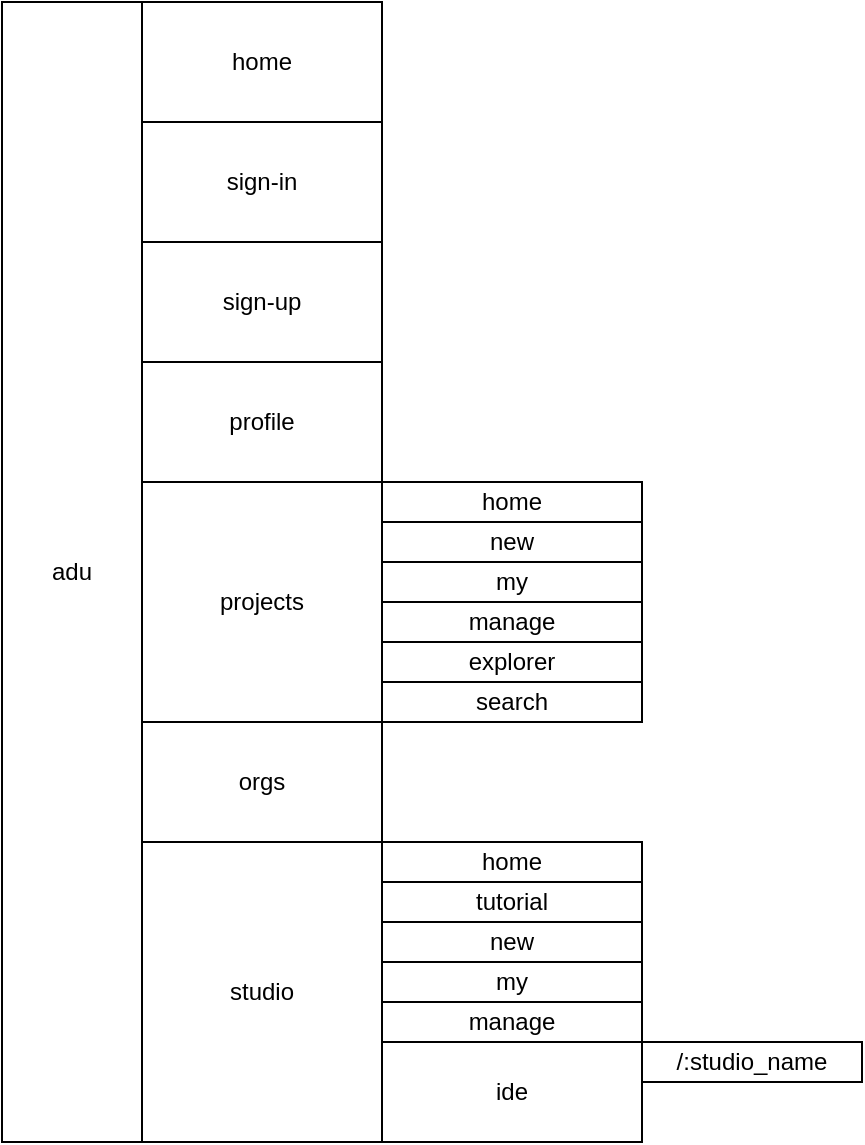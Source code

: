 <mxfile version="16.2.4" type="device"><diagram id="1v1XK2dPNurgJQ1tQ7LV" name="Page-1"><mxGraphModel dx="1422" dy="800" grid="1" gridSize="10" guides="1" tooltips="1" connect="1" arrows="1" fold="1" page="1" pageScale="1" pageWidth="850" pageHeight="1100" math="0" shadow="0"><root><mxCell id="0"/><mxCell id="1" parent="0"/><mxCell id="2ZN3yG90QQ_UqSZVMjsu-1" value="adu" style="rounded=0;whiteSpace=wrap;html=1;" parent="1" vertex="1"><mxGeometry x="70" y="90" width="70" height="570" as="geometry"/></mxCell><mxCell id="2ZN3yG90QQ_UqSZVMjsu-3" value="sign-in" style="rounded=0;whiteSpace=wrap;html=1;" parent="1" vertex="1"><mxGeometry x="140" y="150" width="120" height="60" as="geometry"/></mxCell><mxCell id="2ZN3yG90QQ_UqSZVMjsu-4" value="sign-up&lt;span style=&quot;color: rgba(0 , 0 , 0 , 0) ; font-family: monospace ; font-size: 0px&quot;&gt;%3CmxGraphModel%3E%3Croot%3E%3CmxCell%20id%3D%220%22%2F%3E%3CmxCell%20id%3D%221%22%20parent%3D%220%22%2F%3E%3CmxCell%20id%3D%222%22%20value%3D%22sign-in%22%20style%3D%22rounded%3D0%3BwhiteSpace%3Dwrap%3Bhtml%3D1%3B%22%20vertex%3D%221%22%20parent%3D%221%22%3E%3CmxGeometry%20x%3D%2230%22%20y%3D%22180%22%20width%3D%22120%22%20height%3D%2260%22%20as%3D%22geometry%22%2F%3E%3C%2FmxCell%3E%3C%2Froot%3E%3C%2FmxGraphModel%3E&lt;/span&gt;" style="rounded=0;whiteSpace=wrap;html=1;" parent="1" vertex="1"><mxGeometry x="140" y="210" width="120" height="60" as="geometry"/></mxCell><mxCell id="2ZN3yG90QQ_UqSZVMjsu-5" value="projects" style="rounded=0;whiteSpace=wrap;html=1;" parent="1" vertex="1"><mxGeometry x="140" y="330" width="120" height="120" as="geometry"/></mxCell><mxCell id="2ZN3yG90QQ_UqSZVMjsu-6" value="orgs" style="rounded=0;whiteSpace=wrap;html=1;" parent="1" vertex="1"><mxGeometry x="140" y="450" width="120" height="60" as="geometry"/></mxCell><mxCell id="2ZN3yG90QQ_UqSZVMjsu-7" value="studio&lt;span style=&quot;color: rgba(0 , 0 , 0 , 0) ; font-family: monospace ; font-size: 0px&quot;&gt;%3CmxGraphModel%3E%3Croot%3E%3CmxCell%20id%3D%220%22%2F%3E%3CmxCell%20id%3D%221%22%20parent%3D%220%22%2F%3E%3CmxCell%20id%3D%222%22%20value%3D%22orgs%22%20style%3D%22rounded%3D0%3BwhiteSpace%3Dwrap%3Bhtml%3D1%3B%22%20vertex%3D%221%22%20parent%3D%221%22%3E%3CmxGeometry%20x%3D%22390%22%20y%3D%22180%22%20width%3D%22120%22%20height%3D%2260%22%20as%3D%22geometry%22%2F%3E%3C%2FmxCell%3E%3C%2Froot%3E%3C%2FmxGraphModel%3E&lt;/span&gt;" style="rounded=0;whiteSpace=wrap;html=1;" parent="1" vertex="1"><mxGeometry x="140" y="510" width="120" height="150" as="geometry"/></mxCell><mxCell id="2ZN3yG90QQ_UqSZVMjsu-8" value="profile" style="rounded=0;whiteSpace=wrap;html=1;" parent="1" vertex="1"><mxGeometry x="140" y="270" width="120" height="60" as="geometry"/></mxCell><mxCell id="2ZN3yG90QQ_UqSZVMjsu-9" value="home" style="rounded=0;whiteSpace=wrap;html=1;" parent="1" vertex="1"><mxGeometry x="260" y="330" width="130" height="20" as="geometry"/></mxCell><mxCell id="2ZN3yG90QQ_UqSZVMjsu-10" value="new" style="rounded=0;whiteSpace=wrap;html=1;" parent="1" vertex="1"><mxGeometry x="260" y="350" width="130" height="20" as="geometry"/></mxCell><mxCell id="2ZN3yG90QQ_UqSZVMjsu-11" value="home" style="rounded=0;whiteSpace=wrap;html=1;" parent="1" vertex="1"><mxGeometry x="140" y="90" width="120" height="60" as="geometry"/></mxCell><mxCell id="2ZN3yG90QQ_UqSZVMjsu-12" value="my" style="rounded=0;whiteSpace=wrap;html=1;" parent="1" vertex="1"><mxGeometry x="260" y="370" width="130" height="20" as="geometry"/></mxCell><mxCell id="2ZN3yG90QQ_UqSZVMjsu-13" value="manage" style="rounded=0;whiteSpace=wrap;html=1;" parent="1" vertex="1"><mxGeometry x="260" y="390" width="130" height="20" as="geometry"/></mxCell><mxCell id="2ZN3yG90QQ_UqSZVMjsu-14" value="explorer" style="rounded=0;whiteSpace=wrap;html=1;" parent="1" vertex="1"><mxGeometry x="260" y="410" width="130" height="20" as="geometry"/></mxCell><mxCell id="2ZN3yG90QQ_UqSZVMjsu-15" value="search" style="rounded=0;whiteSpace=wrap;html=1;" parent="1" vertex="1"><mxGeometry x="260" y="430" width="130" height="20" as="geometry"/></mxCell><mxCell id="2ZN3yG90QQ_UqSZVMjsu-16" value="home" style="rounded=0;whiteSpace=wrap;html=1;" parent="1" vertex="1"><mxGeometry x="260" y="510" width="130" height="20" as="geometry"/></mxCell><mxCell id="2ZN3yG90QQ_UqSZVMjsu-17" value="tutorial&lt;span style=&quot;color: rgba(0 , 0 , 0 , 0) ; font-family: monospace ; font-size: 0px&quot;&gt;%3CmxGraphModel%3E%3Croot%3E%3CmxCell%20id%3D%220%22%2F%3E%3CmxCell%20id%3D%221%22%20parent%3D%220%22%2F%3E%3CmxCell%20id%3D%222%22%20value%3D%22home%22%20style%3D%22rounded%3D0%3BwhiteSpace%3Dwrap%3Bhtml%3D1%3B%22%20vertex%3D%221%22%20parent%3D%221%22%3E%3CmxGeometry%20x%3D%22260%22%20y%3D%22510%22%20width%3D%22130%22%20height%3D%2220%22%20as%3D%22geometry%22%2F%3E%3C%2FmxCell%3E%3C%2Froot%3E%3C%2FmxGraphModel%3E&lt;/span&gt;" style="rounded=0;whiteSpace=wrap;html=1;" parent="1" vertex="1"><mxGeometry x="260" y="530" width="130" height="20" as="geometry"/></mxCell><mxCell id="2ZN3yG90QQ_UqSZVMjsu-18" value="new" style="rounded=0;whiteSpace=wrap;html=1;" parent="1" vertex="1"><mxGeometry x="260" y="550" width="130" height="20" as="geometry"/></mxCell><mxCell id="2ZN3yG90QQ_UqSZVMjsu-19" value="my" style="rounded=0;whiteSpace=wrap;html=1;" parent="1" vertex="1"><mxGeometry x="260" y="570" width="130" height="20" as="geometry"/></mxCell><mxCell id="2ZN3yG90QQ_UqSZVMjsu-20" value="manage" style="rounded=0;whiteSpace=wrap;html=1;" parent="1" vertex="1"><mxGeometry x="260" y="590" width="130" height="20" as="geometry"/></mxCell><mxCell id="2ZN3yG90QQ_UqSZVMjsu-21" value="ide" style="rounded=0;whiteSpace=wrap;html=1;" parent="1" vertex="1"><mxGeometry x="260" y="610" width="130" height="50" as="geometry"/></mxCell><mxCell id="2ZN3yG90QQ_UqSZVMjsu-24" value="/:studio_name" style="rounded=0;whiteSpace=wrap;html=1;" parent="1" vertex="1"><mxGeometry x="390" y="610" width="110" height="20" as="geometry"/></mxCell></root></mxGraphModel></diagram></mxfile>